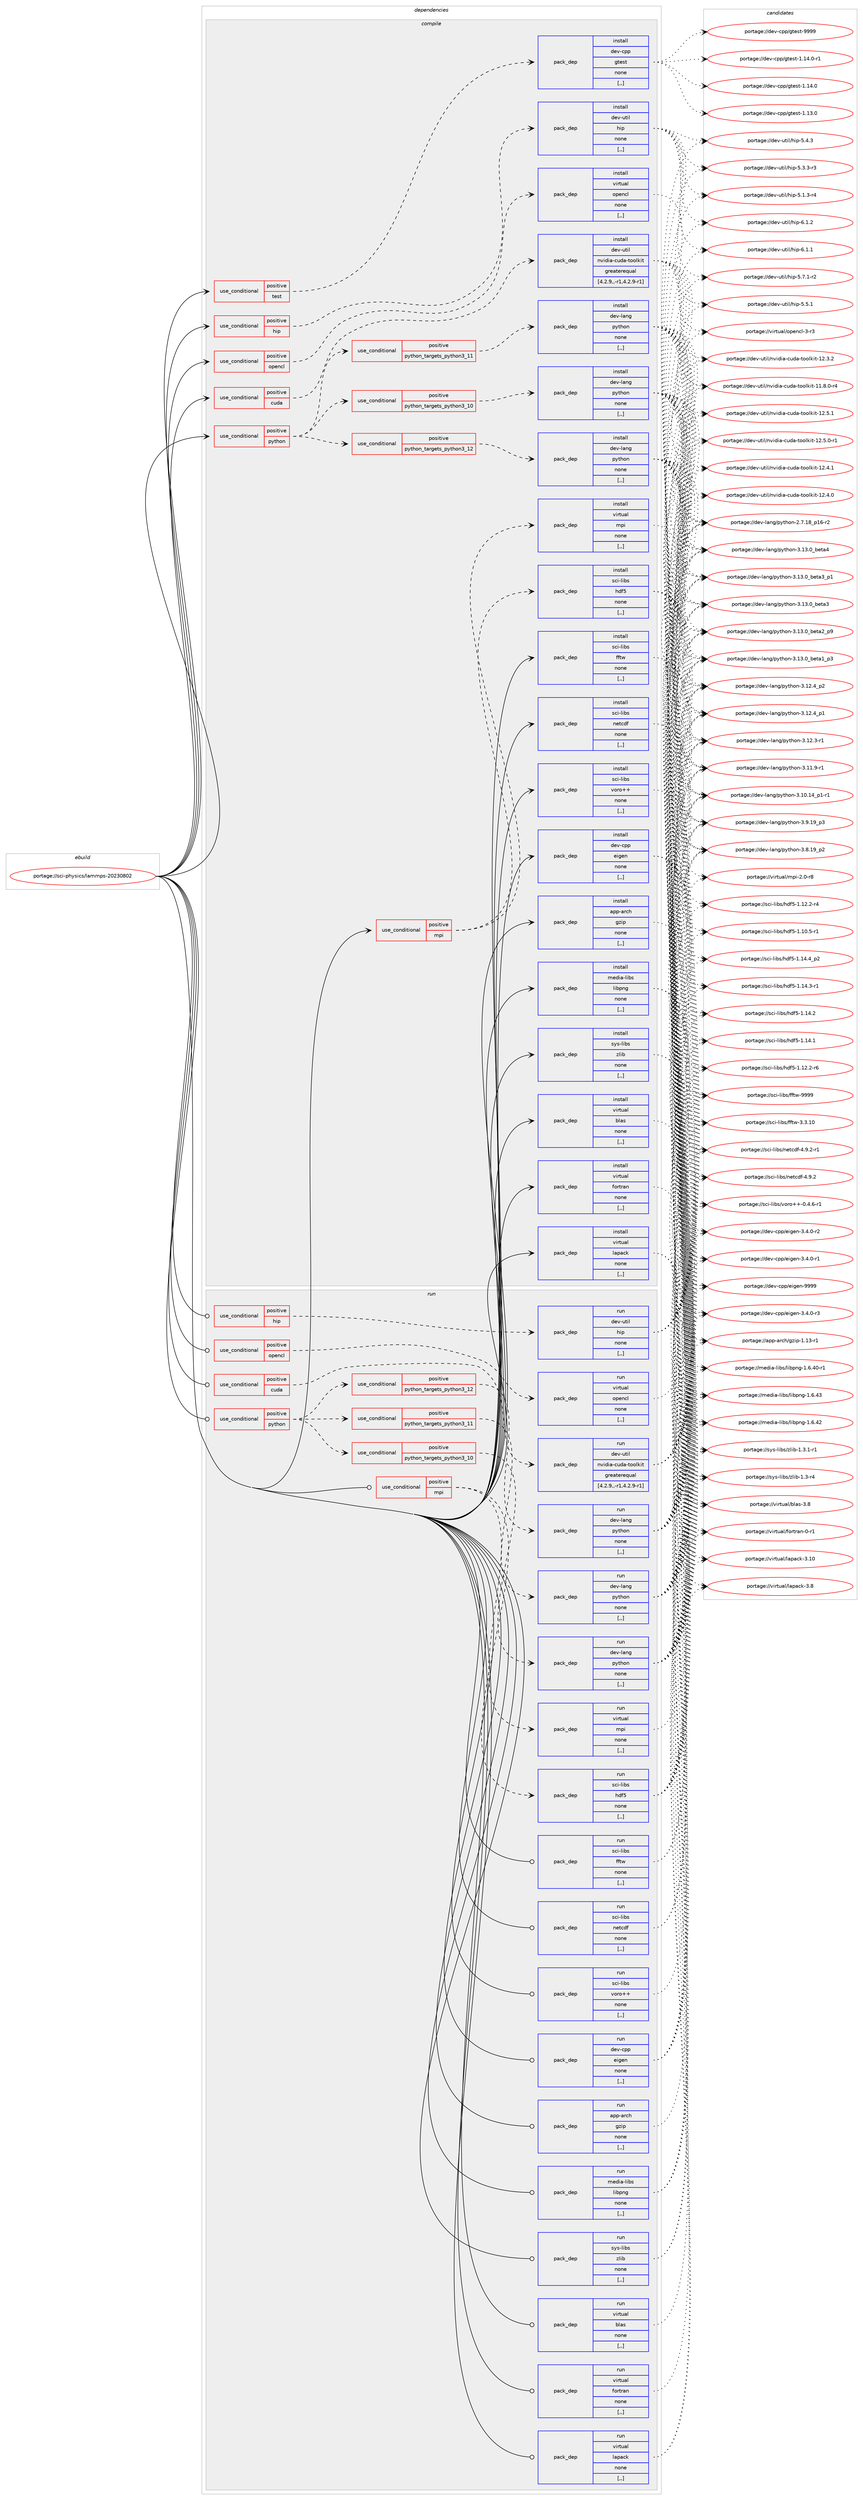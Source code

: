 digraph prolog {

# *************
# Graph options
# *************

newrank=true;
concentrate=true;
compound=true;
graph [rankdir=LR,fontname=Helvetica,fontsize=10,ranksep=1.5];#, ranksep=2.5, nodesep=0.2];
edge  [arrowhead=vee];
node  [fontname=Helvetica,fontsize=10];

# **********
# The ebuild
# **********

subgraph cluster_leftcol {
color=gray;
label=<<i>ebuild</i>>;
id [label="portage://sci-physics/lammps-20230802", color=red, width=4, href="../sci-physics/lammps-20230802.svg"];
}

# ****************
# The dependencies
# ****************

subgraph cluster_midcol {
color=gray;
label=<<i>dependencies</i>>;
subgraph cluster_compile {
fillcolor="#eeeeee";
style=filled;
label=<<i>compile</i>>;
subgraph cond109142 {
dependency411261 [label=<<TABLE BORDER="0" CELLBORDER="1" CELLSPACING="0" CELLPADDING="4"><TR><TD ROWSPAN="3" CELLPADDING="10">use_conditional</TD></TR><TR><TD>positive</TD></TR><TR><TD>cuda</TD></TR></TABLE>>, shape=none, color=red];
subgraph pack299216 {
dependency411262 [label=<<TABLE BORDER="0" CELLBORDER="1" CELLSPACING="0" CELLPADDING="4" WIDTH="220"><TR><TD ROWSPAN="6" CELLPADDING="30">pack_dep</TD></TR><TR><TD WIDTH="110">install</TD></TR><TR><TD>dev-util</TD></TR><TR><TD>nvidia-cuda-toolkit</TD></TR><TR><TD>greaterequal</TD></TR><TR><TD>[4.2.9,,-r1,4.2.9-r1]</TD></TR></TABLE>>, shape=none, color=blue];
}
dependency411261:e -> dependency411262:w [weight=20,style="dashed",arrowhead="vee"];
}
id:e -> dependency411261:w [weight=20,style="solid",arrowhead="vee"];
subgraph cond109143 {
dependency411263 [label=<<TABLE BORDER="0" CELLBORDER="1" CELLSPACING="0" CELLPADDING="4"><TR><TD ROWSPAN="3" CELLPADDING="10">use_conditional</TD></TR><TR><TD>positive</TD></TR><TR><TD>hip</TD></TR></TABLE>>, shape=none, color=red];
subgraph pack299217 {
dependency411264 [label=<<TABLE BORDER="0" CELLBORDER="1" CELLSPACING="0" CELLPADDING="4" WIDTH="220"><TR><TD ROWSPAN="6" CELLPADDING="30">pack_dep</TD></TR><TR><TD WIDTH="110">install</TD></TR><TR><TD>dev-util</TD></TR><TR><TD>hip</TD></TR><TR><TD>none</TD></TR><TR><TD>[,,]</TD></TR></TABLE>>, shape=none, color=blue];
}
dependency411263:e -> dependency411264:w [weight=20,style="dashed",arrowhead="vee"];
}
id:e -> dependency411263:w [weight=20,style="solid",arrowhead="vee"];
subgraph cond109144 {
dependency411265 [label=<<TABLE BORDER="0" CELLBORDER="1" CELLSPACING="0" CELLPADDING="4"><TR><TD ROWSPAN="3" CELLPADDING="10">use_conditional</TD></TR><TR><TD>positive</TD></TR><TR><TD>mpi</TD></TR></TABLE>>, shape=none, color=red];
subgraph pack299218 {
dependency411266 [label=<<TABLE BORDER="0" CELLBORDER="1" CELLSPACING="0" CELLPADDING="4" WIDTH="220"><TR><TD ROWSPAN="6" CELLPADDING="30">pack_dep</TD></TR><TR><TD WIDTH="110">install</TD></TR><TR><TD>virtual</TD></TR><TR><TD>mpi</TD></TR><TR><TD>none</TD></TR><TR><TD>[,,]</TD></TR></TABLE>>, shape=none, color=blue];
}
dependency411265:e -> dependency411266:w [weight=20,style="dashed",arrowhead="vee"];
subgraph pack299219 {
dependency411267 [label=<<TABLE BORDER="0" CELLBORDER="1" CELLSPACING="0" CELLPADDING="4" WIDTH="220"><TR><TD ROWSPAN="6" CELLPADDING="30">pack_dep</TD></TR><TR><TD WIDTH="110">install</TD></TR><TR><TD>sci-libs</TD></TR><TR><TD>hdf5</TD></TR><TR><TD>none</TD></TR><TR><TD>[,,]</TD></TR></TABLE>>, shape=none, color=blue];
}
dependency411265:e -> dependency411267:w [weight=20,style="dashed",arrowhead="vee"];
}
id:e -> dependency411265:w [weight=20,style="solid",arrowhead="vee"];
subgraph cond109145 {
dependency411268 [label=<<TABLE BORDER="0" CELLBORDER="1" CELLSPACING="0" CELLPADDING="4"><TR><TD ROWSPAN="3" CELLPADDING="10">use_conditional</TD></TR><TR><TD>positive</TD></TR><TR><TD>opencl</TD></TR></TABLE>>, shape=none, color=red];
subgraph pack299220 {
dependency411269 [label=<<TABLE BORDER="0" CELLBORDER="1" CELLSPACING="0" CELLPADDING="4" WIDTH="220"><TR><TD ROWSPAN="6" CELLPADDING="30">pack_dep</TD></TR><TR><TD WIDTH="110">install</TD></TR><TR><TD>virtual</TD></TR><TR><TD>opencl</TD></TR><TR><TD>none</TD></TR><TR><TD>[,,]</TD></TR></TABLE>>, shape=none, color=blue];
}
dependency411268:e -> dependency411269:w [weight=20,style="dashed",arrowhead="vee"];
}
id:e -> dependency411268:w [weight=20,style="solid",arrowhead="vee"];
subgraph cond109146 {
dependency411270 [label=<<TABLE BORDER="0" CELLBORDER="1" CELLSPACING="0" CELLPADDING="4"><TR><TD ROWSPAN="3" CELLPADDING="10">use_conditional</TD></TR><TR><TD>positive</TD></TR><TR><TD>python</TD></TR></TABLE>>, shape=none, color=red];
subgraph cond109147 {
dependency411271 [label=<<TABLE BORDER="0" CELLBORDER="1" CELLSPACING="0" CELLPADDING="4"><TR><TD ROWSPAN="3" CELLPADDING="10">use_conditional</TD></TR><TR><TD>positive</TD></TR><TR><TD>python_targets_python3_10</TD></TR></TABLE>>, shape=none, color=red];
subgraph pack299221 {
dependency411272 [label=<<TABLE BORDER="0" CELLBORDER="1" CELLSPACING="0" CELLPADDING="4" WIDTH="220"><TR><TD ROWSPAN="6" CELLPADDING="30">pack_dep</TD></TR><TR><TD WIDTH="110">install</TD></TR><TR><TD>dev-lang</TD></TR><TR><TD>python</TD></TR><TR><TD>none</TD></TR><TR><TD>[,,]</TD></TR></TABLE>>, shape=none, color=blue];
}
dependency411271:e -> dependency411272:w [weight=20,style="dashed",arrowhead="vee"];
}
dependency411270:e -> dependency411271:w [weight=20,style="dashed",arrowhead="vee"];
subgraph cond109148 {
dependency411273 [label=<<TABLE BORDER="0" CELLBORDER="1" CELLSPACING="0" CELLPADDING="4"><TR><TD ROWSPAN="3" CELLPADDING="10">use_conditional</TD></TR><TR><TD>positive</TD></TR><TR><TD>python_targets_python3_11</TD></TR></TABLE>>, shape=none, color=red];
subgraph pack299222 {
dependency411274 [label=<<TABLE BORDER="0" CELLBORDER="1" CELLSPACING="0" CELLPADDING="4" WIDTH="220"><TR><TD ROWSPAN="6" CELLPADDING="30">pack_dep</TD></TR><TR><TD WIDTH="110">install</TD></TR><TR><TD>dev-lang</TD></TR><TR><TD>python</TD></TR><TR><TD>none</TD></TR><TR><TD>[,,]</TD></TR></TABLE>>, shape=none, color=blue];
}
dependency411273:e -> dependency411274:w [weight=20,style="dashed",arrowhead="vee"];
}
dependency411270:e -> dependency411273:w [weight=20,style="dashed",arrowhead="vee"];
subgraph cond109149 {
dependency411275 [label=<<TABLE BORDER="0" CELLBORDER="1" CELLSPACING="0" CELLPADDING="4"><TR><TD ROWSPAN="3" CELLPADDING="10">use_conditional</TD></TR><TR><TD>positive</TD></TR><TR><TD>python_targets_python3_12</TD></TR></TABLE>>, shape=none, color=red];
subgraph pack299223 {
dependency411276 [label=<<TABLE BORDER="0" CELLBORDER="1" CELLSPACING="0" CELLPADDING="4" WIDTH="220"><TR><TD ROWSPAN="6" CELLPADDING="30">pack_dep</TD></TR><TR><TD WIDTH="110">install</TD></TR><TR><TD>dev-lang</TD></TR><TR><TD>python</TD></TR><TR><TD>none</TD></TR><TR><TD>[,,]</TD></TR></TABLE>>, shape=none, color=blue];
}
dependency411275:e -> dependency411276:w [weight=20,style="dashed",arrowhead="vee"];
}
dependency411270:e -> dependency411275:w [weight=20,style="dashed",arrowhead="vee"];
}
id:e -> dependency411270:w [weight=20,style="solid",arrowhead="vee"];
subgraph cond109150 {
dependency411277 [label=<<TABLE BORDER="0" CELLBORDER="1" CELLSPACING="0" CELLPADDING="4"><TR><TD ROWSPAN="3" CELLPADDING="10">use_conditional</TD></TR><TR><TD>positive</TD></TR><TR><TD>test</TD></TR></TABLE>>, shape=none, color=red];
subgraph pack299224 {
dependency411278 [label=<<TABLE BORDER="0" CELLBORDER="1" CELLSPACING="0" CELLPADDING="4" WIDTH="220"><TR><TD ROWSPAN="6" CELLPADDING="30">pack_dep</TD></TR><TR><TD WIDTH="110">install</TD></TR><TR><TD>dev-cpp</TD></TR><TR><TD>gtest</TD></TR><TR><TD>none</TD></TR><TR><TD>[,,]</TD></TR></TABLE>>, shape=none, color=blue];
}
dependency411277:e -> dependency411278:w [weight=20,style="dashed",arrowhead="vee"];
}
id:e -> dependency411277:w [weight=20,style="solid",arrowhead="vee"];
subgraph pack299225 {
dependency411279 [label=<<TABLE BORDER="0" CELLBORDER="1" CELLSPACING="0" CELLPADDING="4" WIDTH="220"><TR><TD ROWSPAN="6" CELLPADDING="30">pack_dep</TD></TR><TR><TD WIDTH="110">install</TD></TR><TR><TD>app-arch</TD></TR><TR><TD>gzip</TD></TR><TR><TD>none</TD></TR><TR><TD>[,,]</TD></TR></TABLE>>, shape=none, color=blue];
}
id:e -> dependency411279:w [weight=20,style="solid",arrowhead="vee"];
subgraph pack299226 {
dependency411280 [label=<<TABLE BORDER="0" CELLBORDER="1" CELLSPACING="0" CELLPADDING="4" WIDTH="220"><TR><TD ROWSPAN="6" CELLPADDING="30">pack_dep</TD></TR><TR><TD WIDTH="110">install</TD></TR><TR><TD>dev-cpp</TD></TR><TR><TD>eigen</TD></TR><TR><TD>none</TD></TR><TR><TD>[,,]</TD></TR></TABLE>>, shape=none, color=blue];
}
id:e -> dependency411280:w [weight=20,style="solid",arrowhead="vee"];
subgraph pack299227 {
dependency411281 [label=<<TABLE BORDER="0" CELLBORDER="1" CELLSPACING="0" CELLPADDING="4" WIDTH="220"><TR><TD ROWSPAN="6" CELLPADDING="30">pack_dep</TD></TR><TR><TD WIDTH="110">install</TD></TR><TR><TD>media-libs</TD></TR><TR><TD>libpng</TD></TR><TR><TD>none</TD></TR><TR><TD>[,,]</TD></TR></TABLE>>, shape=none, color=blue];
}
id:e -> dependency411281:w [weight=20,style="solid",arrowhead="vee"];
subgraph pack299228 {
dependency411282 [label=<<TABLE BORDER="0" CELLBORDER="1" CELLSPACING="0" CELLPADDING="4" WIDTH="220"><TR><TD ROWSPAN="6" CELLPADDING="30">pack_dep</TD></TR><TR><TD WIDTH="110">install</TD></TR><TR><TD>sci-libs</TD></TR><TR><TD>fftw</TD></TR><TR><TD>none</TD></TR><TR><TD>[,,]</TD></TR></TABLE>>, shape=none, color=blue];
}
id:e -> dependency411282:w [weight=20,style="solid",arrowhead="vee"];
subgraph pack299229 {
dependency411283 [label=<<TABLE BORDER="0" CELLBORDER="1" CELLSPACING="0" CELLPADDING="4" WIDTH="220"><TR><TD ROWSPAN="6" CELLPADDING="30">pack_dep</TD></TR><TR><TD WIDTH="110">install</TD></TR><TR><TD>sci-libs</TD></TR><TR><TD>netcdf</TD></TR><TR><TD>none</TD></TR><TR><TD>[,,]</TD></TR></TABLE>>, shape=none, color=blue];
}
id:e -> dependency411283:w [weight=20,style="solid",arrowhead="vee"];
subgraph pack299230 {
dependency411284 [label=<<TABLE BORDER="0" CELLBORDER="1" CELLSPACING="0" CELLPADDING="4" WIDTH="220"><TR><TD ROWSPAN="6" CELLPADDING="30">pack_dep</TD></TR><TR><TD WIDTH="110">install</TD></TR><TR><TD>sci-libs</TD></TR><TR><TD>voro++</TD></TR><TR><TD>none</TD></TR><TR><TD>[,,]</TD></TR></TABLE>>, shape=none, color=blue];
}
id:e -> dependency411284:w [weight=20,style="solid",arrowhead="vee"];
subgraph pack299231 {
dependency411285 [label=<<TABLE BORDER="0" CELLBORDER="1" CELLSPACING="0" CELLPADDING="4" WIDTH="220"><TR><TD ROWSPAN="6" CELLPADDING="30">pack_dep</TD></TR><TR><TD WIDTH="110">install</TD></TR><TR><TD>sys-libs</TD></TR><TR><TD>zlib</TD></TR><TR><TD>none</TD></TR><TR><TD>[,,]</TD></TR></TABLE>>, shape=none, color=blue];
}
id:e -> dependency411285:w [weight=20,style="solid",arrowhead="vee"];
subgraph pack299232 {
dependency411286 [label=<<TABLE BORDER="0" CELLBORDER="1" CELLSPACING="0" CELLPADDING="4" WIDTH="220"><TR><TD ROWSPAN="6" CELLPADDING="30">pack_dep</TD></TR><TR><TD WIDTH="110">install</TD></TR><TR><TD>virtual</TD></TR><TR><TD>blas</TD></TR><TR><TD>none</TD></TR><TR><TD>[,,]</TD></TR></TABLE>>, shape=none, color=blue];
}
id:e -> dependency411286:w [weight=20,style="solid",arrowhead="vee"];
subgraph pack299233 {
dependency411287 [label=<<TABLE BORDER="0" CELLBORDER="1" CELLSPACING="0" CELLPADDING="4" WIDTH="220"><TR><TD ROWSPAN="6" CELLPADDING="30">pack_dep</TD></TR><TR><TD WIDTH="110">install</TD></TR><TR><TD>virtual</TD></TR><TR><TD>fortran</TD></TR><TR><TD>none</TD></TR><TR><TD>[,,]</TD></TR></TABLE>>, shape=none, color=blue];
}
id:e -> dependency411287:w [weight=20,style="solid",arrowhead="vee"];
subgraph pack299234 {
dependency411288 [label=<<TABLE BORDER="0" CELLBORDER="1" CELLSPACING="0" CELLPADDING="4" WIDTH="220"><TR><TD ROWSPAN="6" CELLPADDING="30">pack_dep</TD></TR><TR><TD WIDTH="110">install</TD></TR><TR><TD>virtual</TD></TR><TR><TD>lapack</TD></TR><TR><TD>none</TD></TR><TR><TD>[,,]</TD></TR></TABLE>>, shape=none, color=blue];
}
id:e -> dependency411288:w [weight=20,style="solid",arrowhead="vee"];
}
subgraph cluster_compileandrun {
fillcolor="#eeeeee";
style=filled;
label=<<i>compile and run</i>>;
}
subgraph cluster_run {
fillcolor="#eeeeee";
style=filled;
label=<<i>run</i>>;
subgraph cond109151 {
dependency411289 [label=<<TABLE BORDER="0" CELLBORDER="1" CELLSPACING="0" CELLPADDING="4"><TR><TD ROWSPAN="3" CELLPADDING="10">use_conditional</TD></TR><TR><TD>positive</TD></TR><TR><TD>cuda</TD></TR></TABLE>>, shape=none, color=red];
subgraph pack299235 {
dependency411290 [label=<<TABLE BORDER="0" CELLBORDER="1" CELLSPACING="0" CELLPADDING="4" WIDTH="220"><TR><TD ROWSPAN="6" CELLPADDING="30">pack_dep</TD></TR><TR><TD WIDTH="110">run</TD></TR><TR><TD>dev-util</TD></TR><TR><TD>nvidia-cuda-toolkit</TD></TR><TR><TD>greaterequal</TD></TR><TR><TD>[4.2.9,,-r1,4.2.9-r1]</TD></TR></TABLE>>, shape=none, color=blue];
}
dependency411289:e -> dependency411290:w [weight=20,style="dashed",arrowhead="vee"];
}
id:e -> dependency411289:w [weight=20,style="solid",arrowhead="odot"];
subgraph cond109152 {
dependency411291 [label=<<TABLE BORDER="0" CELLBORDER="1" CELLSPACING="0" CELLPADDING="4"><TR><TD ROWSPAN="3" CELLPADDING="10">use_conditional</TD></TR><TR><TD>positive</TD></TR><TR><TD>hip</TD></TR></TABLE>>, shape=none, color=red];
subgraph pack299236 {
dependency411292 [label=<<TABLE BORDER="0" CELLBORDER="1" CELLSPACING="0" CELLPADDING="4" WIDTH="220"><TR><TD ROWSPAN="6" CELLPADDING="30">pack_dep</TD></TR><TR><TD WIDTH="110">run</TD></TR><TR><TD>dev-util</TD></TR><TR><TD>hip</TD></TR><TR><TD>none</TD></TR><TR><TD>[,,]</TD></TR></TABLE>>, shape=none, color=blue];
}
dependency411291:e -> dependency411292:w [weight=20,style="dashed",arrowhead="vee"];
}
id:e -> dependency411291:w [weight=20,style="solid",arrowhead="odot"];
subgraph cond109153 {
dependency411293 [label=<<TABLE BORDER="0" CELLBORDER="1" CELLSPACING="0" CELLPADDING="4"><TR><TD ROWSPAN="3" CELLPADDING="10">use_conditional</TD></TR><TR><TD>positive</TD></TR><TR><TD>mpi</TD></TR></TABLE>>, shape=none, color=red];
subgraph pack299237 {
dependency411294 [label=<<TABLE BORDER="0" CELLBORDER="1" CELLSPACING="0" CELLPADDING="4" WIDTH="220"><TR><TD ROWSPAN="6" CELLPADDING="30">pack_dep</TD></TR><TR><TD WIDTH="110">run</TD></TR><TR><TD>virtual</TD></TR><TR><TD>mpi</TD></TR><TR><TD>none</TD></TR><TR><TD>[,,]</TD></TR></TABLE>>, shape=none, color=blue];
}
dependency411293:e -> dependency411294:w [weight=20,style="dashed",arrowhead="vee"];
subgraph pack299238 {
dependency411295 [label=<<TABLE BORDER="0" CELLBORDER="1" CELLSPACING="0" CELLPADDING="4" WIDTH="220"><TR><TD ROWSPAN="6" CELLPADDING="30">pack_dep</TD></TR><TR><TD WIDTH="110">run</TD></TR><TR><TD>sci-libs</TD></TR><TR><TD>hdf5</TD></TR><TR><TD>none</TD></TR><TR><TD>[,,]</TD></TR></TABLE>>, shape=none, color=blue];
}
dependency411293:e -> dependency411295:w [weight=20,style="dashed",arrowhead="vee"];
}
id:e -> dependency411293:w [weight=20,style="solid",arrowhead="odot"];
subgraph cond109154 {
dependency411296 [label=<<TABLE BORDER="0" CELLBORDER="1" CELLSPACING="0" CELLPADDING="4"><TR><TD ROWSPAN="3" CELLPADDING="10">use_conditional</TD></TR><TR><TD>positive</TD></TR><TR><TD>opencl</TD></TR></TABLE>>, shape=none, color=red];
subgraph pack299239 {
dependency411297 [label=<<TABLE BORDER="0" CELLBORDER="1" CELLSPACING="0" CELLPADDING="4" WIDTH="220"><TR><TD ROWSPAN="6" CELLPADDING="30">pack_dep</TD></TR><TR><TD WIDTH="110">run</TD></TR><TR><TD>virtual</TD></TR><TR><TD>opencl</TD></TR><TR><TD>none</TD></TR><TR><TD>[,,]</TD></TR></TABLE>>, shape=none, color=blue];
}
dependency411296:e -> dependency411297:w [weight=20,style="dashed",arrowhead="vee"];
}
id:e -> dependency411296:w [weight=20,style="solid",arrowhead="odot"];
subgraph cond109155 {
dependency411298 [label=<<TABLE BORDER="0" CELLBORDER="1" CELLSPACING="0" CELLPADDING="4"><TR><TD ROWSPAN="3" CELLPADDING="10">use_conditional</TD></TR><TR><TD>positive</TD></TR><TR><TD>python</TD></TR></TABLE>>, shape=none, color=red];
subgraph cond109156 {
dependency411299 [label=<<TABLE BORDER="0" CELLBORDER="1" CELLSPACING="0" CELLPADDING="4"><TR><TD ROWSPAN="3" CELLPADDING="10">use_conditional</TD></TR><TR><TD>positive</TD></TR><TR><TD>python_targets_python3_10</TD></TR></TABLE>>, shape=none, color=red];
subgraph pack299240 {
dependency411300 [label=<<TABLE BORDER="0" CELLBORDER="1" CELLSPACING="0" CELLPADDING="4" WIDTH="220"><TR><TD ROWSPAN="6" CELLPADDING="30">pack_dep</TD></TR><TR><TD WIDTH="110">run</TD></TR><TR><TD>dev-lang</TD></TR><TR><TD>python</TD></TR><TR><TD>none</TD></TR><TR><TD>[,,]</TD></TR></TABLE>>, shape=none, color=blue];
}
dependency411299:e -> dependency411300:w [weight=20,style="dashed",arrowhead="vee"];
}
dependency411298:e -> dependency411299:w [weight=20,style="dashed",arrowhead="vee"];
subgraph cond109157 {
dependency411301 [label=<<TABLE BORDER="0" CELLBORDER="1" CELLSPACING="0" CELLPADDING="4"><TR><TD ROWSPAN="3" CELLPADDING="10">use_conditional</TD></TR><TR><TD>positive</TD></TR><TR><TD>python_targets_python3_11</TD></TR></TABLE>>, shape=none, color=red];
subgraph pack299241 {
dependency411302 [label=<<TABLE BORDER="0" CELLBORDER="1" CELLSPACING="0" CELLPADDING="4" WIDTH="220"><TR><TD ROWSPAN="6" CELLPADDING="30">pack_dep</TD></TR><TR><TD WIDTH="110">run</TD></TR><TR><TD>dev-lang</TD></TR><TR><TD>python</TD></TR><TR><TD>none</TD></TR><TR><TD>[,,]</TD></TR></TABLE>>, shape=none, color=blue];
}
dependency411301:e -> dependency411302:w [weight=20,style="dashed",arrowhead="vee"];
}
dependency411298:e -> dependency411301:w [weight=20,style="dashed",arrowhead="vee"];
subgraph cond109158 {
dependency411303 [label=<<TABLE BORDER="0" CELLBORDER="1" CELLSPACING="0" CELLPADDING="4"><TR><TD ROWSPAN="3" CELLPADDING="10">use_conditional</TD></TR><TR><TD>positive</TD></TR><TR><TD>python_targets_python3_12</TD></TR></TABLE>>, shape=none, color=red];
subgraph pack299242 {
dependency411304 [label=<<TABLE BORDER="0" CELLBORDER="1" CELLSPACING="0" CELLPADDING="4" WIDTH="220"><TR><TD ROWSPAN="6" CELLPADDING="30">pack_dep</TD></TR><TR><TD WIDTH="110">run</TD></TR><TR><TD>dev-lang</TD></TR><TR><TD>python</TD></TR><TR><TD>none</TD></TR><TR><TD>[,,]</TD></TR></TABLE>>, shape=none, color=blue];
}
dependency411303:e -> dependency411304:w [weight=20,style="dashed",arrowhead="vee"];
}
dependency411298:e -> dependency411303:w [weight=20,style="dashed",arrowhead="vee"];
}
id:e -> dependency411298:w [weight=20,style="solid",arrowhead="odot"];
subgraph pack299243 {
dependency411305 [label=<<TABLE BORDER="0" CELLBORDER="1" CELLSPACING="0" CELLPADDING="4" WIDTH="220"><TR><TD ROWSPAN="6" CELLPADDING="30">pack_dep</TD></TR><TR><TD WIDTH="110">run</TD></TR><TR><TD>app-arch</TD></TR><TR><TD>gzip</TD></TR><TR><TD>none</TD></TR><TR><TD>[,,]</TD></TR></TABLE>>, shape=none, color=blue];
}
id:e -> dependency411305:w [weight=20,style="solid",arrowhead="odot"];
subgraph pack299244 {
dependency411306 [label=<<TABLE BORDER="0" CELLBORDER="1" CELLSPACING="0" CELLPADDING="4" WIDTH="220"><TR><TD ROWSPAN="6" CELLPADDING="30">pack_dep</TD></TR><TR><TD WIDTH="110">run</TD></TR><TR><TD>dev-cpp</TD></TR><TR><TD>eigen</TD></TR><TR><TD>none</TD></TR><TR><TD>[,,]</TD></TR></TABLE>>, shape=none, color=blue];
}
id:e -> dependency411306:w [weight=20,style="solid",arrowhead="odot"];
subgraph pack299245 {
dependency411307 [label=<<TABLE BORDER="0" CELLBORDER="1" CELLSPACING="0" CELLPADDING="4" WIDTH="220"><TR><TD ROWSPAN="6" CELLPADDING="30">pack_dep</TD></TR><TR><TD WIDTH="110">run</TD></TR><TR><TD>media-libs</TD></TR><TR><TD>libpng</TD></TR><TR><TD>none</TD></TR><TR><TD>[,,]</TD></TR></TABLE>>, shape=none, color=blue];
}
id:e -> dependency411307:w [weight=20,style="solid",arrowhead="odot"];
subgraph pack299246 {
dependency411308 [label=<<TABLE BORDER="0" CELLBORDER="1" CELLSPACING="0" CELLPADDING="4" WIDTH="220"><TR><TD ROWSPAN="6" CELLPADDING="30">pack_dep</TD></TR><TR><TD WIDTH="110">run</TD></TR><TR><TD>sci-libs</TD></TR><TR><TD>fftw</TD></TR><TR><TD>none</TD></TR><TR><TD>[,,]</TD></TR></TABLE>>, shape=none, color=blue];
}
id:e -> dependency411308:w [weight=20,style="solid",arrowhead="odot"];
subgraph pack299247 {
dependency411309 [label=<<TABLE BORDER="0" CELLBORDER="1" CELLSPACING="0" CELLPADDING="4" WIDTH="220"><TR><TD ROWSPAN="6" CELLPADDING="30">pack_dep</TD></TR><TR><TD WIDTH="110">run</TD></TR><TR><TD>sci-libs</TD></TR><TR><TD>netcdf</TD></TR><TR><TD>none</TD></TR><TR><TD>[,,]</TD></TR></TABLE>>, shape=none, color=blue];
}
id:e -> dependency411309:w [weight=20,style="solid",arrowhead="odot"];
subgraph pack299248 {
dependency411310 [label=<<TABLE BORDER="0" CELLBORDER="1" CELLSPACING="0" CELLPADDING="4" WIDTH="220"><TR><TD ROWSPAN="6" CELLPADDING="30">pack_dep</TD></TR><TR><TD WIDTH="110">run</TD></TR><TR><TD>sci-libs</TD></TR><TR><TD>voro++</TD></TR><TR><TD>none</TD></TR><TR><TD>[,,]</TD></TR></TABLE>>, shape=none, color=blue];
}
id:e -> dependency411310:w [weight=20,style="solid",arrowhead="odot"];
subgraph pack299249 {
dependency411311 [label=<<TABLE BORDER="0" CELLBORDER="1" CELLSPACING="0" CELLPADDING="4" WIDTH="220"><TR><TD ROWSPAN="6" CELLPADDING="30">pack_dep</TD></TR><TR><TD WIDTH="110">run</TD></TR><TR><TD>sys-libs</TD></TR><TR><TD>zlib</TD></TR><TR><TD>none</TD></TR><TR><TD>[,,]</TD></TR></TABLE>>, shape=none, color=blue];
}
id:e -> dependency411311:w [weight=20,style="solid",arrowhead="odot"];
subgraph pack299250 {
dependency411312 [label=<<TABLE BORDER="0" CELLBORDER="1" CELLSPACING="0" CELLPADDING="4" WIDTH="220"><TR><TD ROWSPAN="6" CELLPADDING="30">pack_dep</TD></TR><TR><TD WIDTH="110">run</TD></TR><TR><TD>virtual</TD></TR><TR><TD>blas</TD></TR><TR><TD>none</TD></TR><TR><TD>[,,]</TD></TR></TABLE>>, shape=none, color=blue];
}
id:e -> dependency411312:w [weight=20,style="solid",arrowhead="odot"];
subgraph pack299251 {
dependency411313 [label=<<TABLE BORDER="0" CELLBORDER="1" CELLSPACING="0" CELLPADDING="4" WIDTH="220"><TR><TD ROWSPAN="6" CELLPADDING="30">pack_dep</TD></TR><TR><TD WIDTH="110">run</TD></TR><TR><TD>virtual</TD></TR><TR><TD>fortran</TD></TR><TR><TD>none</TD></TR><TR><TD>[,,]</TD></TR></TABLE>>, shape=none, color=blue];
}
id:e -> dependency411313:w [weight=20,style="solid",arrowhead="odot"];
subgraph pack299252 {
dependency411314 [label=<<TABLE BORDER="0" CELLBORDER="1" CELLSPACING="0" CELLPADDING="4" WIDTH="220"><TR><TD ROWSPAN="6" CELLPADDING="30">pack_dep</TD></TR><TR><TD WIDTH="110">run</TD></TR><TR><TD>virtual</TD></TR><TR><TD>lapack</TD></TR><TR><TD>none</TD></TR><TR><TD>[,,]</TD></TR></TABLE>>, shape=none, color=blue];
}
id:e -> dependency411314:w [weight=20,style="solid",arrowhead="odot"];
}
}

# **************
# The candidates
# **************

subgraph cluster_choices {
rank=same;
color=gray;
label=<<i>candidates</i>>;

subgraph choice299216 {
color=black;
nodesep=1;
choice1001011184511711610510847110118105100105974599117100974511611111110810710511645495046534649 [label="portage://dev-util/nvidia-cuda-toolkit-12.5.1", color=red, width=4,href="../dev-util/nvidia-cuda-toolkit-12.5.1.svg"];
choice10010111845117116105108471101181051001059745991171009745116111111108107105116454950465346484511449 [label="portage://dev-util/nvidia-cuda-toolkit-12.5.0-r1", color=red, width=4,href="../dev-util/nvidia-cuda-toolkit-12.5.0-r1.svg"];
choice1001011184511711610510847110118105100105974599117100974511611111110810710511645495046524649 [label="portage://dev-util/nvidia-cuda-toolkit-12.4.1", color=red, width=4,href="../dev-util/nvidia-cuda-toolkit-12.4.1.svg"];
choice1001011184511711610510847110118105100105974599117100974511611111110810710511645495046524648 [label="portage://dev-util/nvidia-cuda-toolkit-12.4.0", color=red, width=4,href="../dev-util/nvidia-cuda-toolkit-12.4.0.svg"];
choice1001011184511711610510847110118105100105974599117100974511611111110810710511645495046514650 [label="portage://dev-util/nvidia-cuda-toolkit-12.3.2", color=red, width=4,href="../dev-util/nvidia-cuda-toolkit-12.3.2.svg"];
choice10010111845117116105108471101181051001059745991171009745116111111108107105116454949465646484511452 [label="portage://dev-util/nvidia-cuda-toolkit-11.8.0-r4", color=red, width=4,href="../dev-util/nvidia-cuda-toolkit-11.8.0-r4.svg"];
dependency411262:e -> choice1001011184511711610510847110118105100105974599117100974511611111110810710511645495046534649:w [style=dotted,weight="100"];
dependency411262:e -> choice10010111845117116105108471101181051001059745991171009745116111111108107105116454950465346484511449:w [style=dotted,weight="100"];
dependency411262:e -> choice1001011184511711610510847110118105100105974599117100974511611111110810710511645495046524649:w [style=dotted,weight="100"];
dependency411262:e -> choice1001011184511711610510847110118105100105974599117100974511611111110810710511645495046524648:w [style=dotted,weight="100"];
dependency411262:e -> choice1001011184511711610510847110118105100105974599117100974511611111110810710511645495046514650:w [style=dotted,weight="100"];
dependency411262:e -> choice10010111845117116105108471101181051001059745991171009745116111111108107105116454949465646484511452:w [style=dotted,weight="100"];
}
subgraph choice299217 {
color=black;
nodesep=1;
choice1001011184511711610510847104105112455446494650 [label="portage://dev-util/hip-6.1.2", color=red, width=4,href="../dev-util/hip-6.1.2.svg"];
choice1001011184511711610510847104105112455446494649 [label="portage://dev-util/hip-6.1.1", color=red, width=4,href="../dev-util/hip-6.1.1.svg"];
choice10010111845117116105108471041051124553465546494511450 [label="portage://dev-util/hip-5.7.1-r2", color=red, width=4,href="../dev-util/hip-5.7.1-r2.svg"];
choice1001011184511711610510847104105112455346534649 [label="portage://dev-util/hip-5.5.1", color=red, width=4,href="../dev-util/hip-5.5.1.svg"];
choice1001011184511711610510847104105112455346524651 [label="portage://dev-util/hip-5.4.3", color=red, width=4,href="../dev-util/hip-5.4.3.svg"];
choice10010111845117116105108471041051124553465146514511451 [label="portage://dev-util/hip-5.3.3-r3", color=red, width=4,href="../dev-util/hip-5.3.3-r3.svg"];
choice10010111845117116105108471041051124553464946514511452 [label="portage://dev-util/hip-5.1.3-r4", color=red, width=4,href="../dev-util/hip-5.1.3-r4.svg"];
dependency411264:e -> choice1001011184511711610510847104105112455446494650:w [style=dotted,weight="100"];
dependency411264:e -> choice1001011184511711610510847104105112455446494649:w [style=dotted,weight="100"];
dependency411264:e -> choice10010111845117116105108471041051124553465546494511450:w [style=dotted,weight="100"];
dependency411264:e -> choice1001011184511711610510847104105112455346534649:w [style=dotted,weight="100"];
dependency411264:e -> choice1001011184511711610510847104105112455346524651:w [style=dotted,weight="100"];
dependency411264:e -> choice10010111845117116105108471041051124553465146514511451:w [style=dotted,weight="100"];
dependency411264:e -> choice10010111845117116105108471041051124553464946514511452:w [style=dotted,weight="100"];
}
subgraph choice299218 {
color=black;
nodesep=1;
choice1181051141161179710847109112105455046484511456 [label="portage://virtual/mpi-2.0-r8", color=red, width=4,href="../virtual/mpi-2.0-r8.svg"];
dependency411266:e -> choice1181051141161179710847109112105455046484511456:w [style=dotted,weight="100"];
}
subgraph choice299219 {
color=black;
nodesep=1;
choice1159910545108105981154710410010253454946495246529511250 [label="portage://sci-libs/hdf5-1.14.4_p2", color=red, width=4,href="../sci-libs/hdf5-1.14.4_p2.svg"];
choice1159910545108105981154710410010253454946495246514511449 [label="portage://sci-libs/hdf5-1.14.3-r1", color=red, width=4,href="../sci-libs/hdf5-1.14.3-r1.svg"];
choice115991054510810598115471041001025345494649524650 [label="portage://sci-libs/hdf5-1.14.2", color=red, width=4,href="../sci-libs/hdf5-1.14.2.svg"];
choice115991054510810598115471041001025345494649524649 [label="portage://sci-libs/hdf5-1.14.1", color=red, width=4,href="../sci-libs/hdf5-1.14.1.svg"];
choice1159910545108105981154710410010253454946495046504511454 [label="portage://sci-libs/hdf5-1.12.2-r6", color=red, width=4,href="../sci-libs/hdf5-1.12.2-r6.svg"];
choice1159910545108105981154710410010253454946495046504511452 [label="portage://sci-libs/hdf5-1.12.2-r4", color=red, width=4,href="../sci-libs/hdf5-1.12.2-r4.svg"];
choice1159910545108105981154710410010253454946494846534511449 [label="portage://sci-libs/hdf5-1.10.5-r1", color=red, width=4,href="../sci-libs/hdf5-1.10.5-r1.svg"];
dependency411267:e -> choice1159910545108105981154710410010253454946495246529511250:w [style=dotted,weight="100"];
dependency411267:e -> choice1159910545108105981154710410010253454946495246514511449:w [style=dotted,weight="100"];
dependency411267:e -> choice115991054510810598115471041001025345494649524650:w [style=dotted,weight="100"];
dependency411267:e -> choice115991054510810598115471041001025345494649524649:w [style=dotted,weight="100"];
dependency411267:e -> choice1159910545108105981154710410010253454946495046504511454:w [style=dotted,weight="100"];
dependency411267:e -> choice1159910545108105981154710410010253454946495046504511452:w [style=dotted,weight="100"];
dependency411267:e -> choice1159910545108105981154710410010253454946494846534511449:w [style=dotted,weight="100"];
}
subgraph choice299220 {
color=black;
nodesep=1;
choice11810511411611797108471111121011109910845514511451 [label="portage://virtual/opencl-3-r3", color=red, width=4,href="../virtual/opencl-3-r3.svg"];
dependency411269:e -> choice11810511411611797108471111121011109910845514511451:w [style=dotted,weight="100"];
}
subgraph choice299221 {
color=black;
nodesep=1;
choice1001011184510897110103471121211161041111104551464951464895981011169752 [label="portage://dev-lang/python-3.13.0_beta4", color=red, width=4,href="../dev-lang/python-3.13.0_beta4.svg"];
choice10010111845108971101034711212111610411111045514649514648959810111697519511249 [label="portage://dev-lang/python-3.13.0_beta3_p1", color=red, width=4,href="../dev-lang/python-3.13.0_beta3_p1.svg"];
choice1001011184510897110103471121211161041111104551464951464895981011169751 [label="portage://dev-lang/python-3.13.0_beta3", color=red, width=4,href="../dev-lang/python-3.13.0_beta3.svg"];
choice10010111845108971101034711212111610411111045514649514648959810111697509511257 [label="portage://dev-lang/python-3.13.0_beta2_p9", color=red, width=4,href="../dev-lang/python-3.13.0_beta2_p9.svg"];
choice10010111845108971101034711212111610411111045514649514648959810111697499511251 [label="portage://dev-lang/python-3.13.0_beta1_p3", color=red, width=4,href="../dev-lang/python-3.13.0_beta1_p3.svg"];
choice100101118451089711010347112121116104111110455146495046529511250 [label="portage://dev-lang/python-3.12.4_p2", color=red, width=4,href="../dev-lang/python-3.12.4_p2.svg"];
choice100101118451089711010347112121116104111110455146495046529511249 [label="portage://dev-lang/python-3.12.4_p1", color=red, width=4,href="../dev-lang/python-3.12.4_p1.svg"];
choice100101118451089711010347112121116104111110455146495046514511449 [label="portage://dev-lang/python-3.12.3-r1", color=red, width=4,href="../dev-lang/python-3.12.3-r1.svg"];
choice100101118451089711010347112121116104111110455146494946574511449 [label="portage://dev-lang/python-3.11.9-r1", color=red, width=4,href="../dev-lang/python-3.11.9-r1.svg"];
choice100101118451089711010347112121116104111110455146494846495295112494511449 [label="portage://dev-lang/python-3.10.14_p1-r1", color=red, width=4,href="../dev-lang/python-3.10.14_p1-r1.svg"];
choice100101118451089711010347112121116104111110455146574649579511251 [label="portage://dev-lang/python-3.9.19_p3", color=red, width=4,href="../dev-lang/python-3.9.19_p3.svg"];
choice100101118451089711010347112121116104111110455146564649579511250 [label="portage://dev-lang/python-3.8.19_p2", color=red, width=4,href="../dev-lang/python-3.8.19_p2.svg"];
choice100101118451089711010347112121116104111110455046554649569511249544511450 [label="portage://dev-lang/python-2.7.18_p16-r2", color=red, width=4,href="../dev-lang/python-2.7.18_p16-r2.svg"];
dependency411272:e -> choice1001011184510897110103471121211161041111104551464951464895981011169752:w [style=dotted,weight="100"];
dependency411272:e -> choice10010111845108971101034711212111610411111045514649514648959810111697519511249:w [style=dotted,weight="100"];
dependency411272:e -> choice1001011184510897110103471121211161041111104551464951464895981011169751:w [style=dotted,weight="100"];
dependency411272:e -> choice10010111845108971101034711212111610411111045514649514648959810111697509511257:w [style=dotted,weight="100"];
dependency411272:e -> choice10010111845108971101034711212111610411111045514649514648959810111697499511251:w [style=dotted,weight="100"];
dependency411272:e -> choice100101118451089711010347112121116104111110455146495046529511250:w [style=dotted,weight="100"];
dependency411272:e -> choice100101118451089711010347112121116104111110455146495046529511249:w [style=dotted,weight="100"];
dependency411272:e -> choice100101118451089711010347112121116104111110455146495046514511449:w [style=dotted,weight="100"];
dependency411272:e -> choice100101118451089711010347112121116104111110455146494946574511449:w [style=dotted,weight="100"];
dependency411272:e -> choice100101118451089711010347112121116104111110455146494846495295112494511449:w [style=dotted,weight="100"];
dependency411272:e -> choice100101118451089711010347112121116104111110455146574649579511251:w [style=dotted,weight="100"];
dependency411272:e -> choice100101118451089711010347112121116104111110455146564649579511250:w [style=dotted,weight="100"];
dependency411272:e -> choice100101118451089711010347112121116104111110455046554649569511249544511450:w [style=dotted,weight="100"];
}
subgraph choice299222 {
color=black;
nodesep=1;
choice1001011184510897110103471121211161041111104551464951464895981011169752 [label="portage://dev-lang/python-3.13.0_beta4", color=red, width=4,href="../dev-lang/python-3.13.0_beta4.svg"];
choice10010111845108971101034711212111610411111045514649514648959810111697519511249 [label="portage://dev-lang/python-3.13.0_beta3_p1", color=red, width=4,href="../dev-lang/python-3.13.0_beta3_p1.svg"];
choice1001011184510897110103471121211161041111104551464951464895981011169751 [label="portage://dev-lang/python-3.13.0_beta3", color=red, width=4,href="../dev-lang/python-3.13.0_beta3.svg"];
choice10010111845108971101034711212111610411111045514649514648959810111697509511257 [label="portage://dev-lang/python-3.13.0_beta2_p9", color=red, width=4,href="../dev-lang/python-3.13.0_beta2_p9.svg"];
choice10010111845108971101034711212111610411111045514649514648959810111697499511251 [label="portage://dev-lang/python-3.13.0_beta1_p3", color=red, width=4,href="../dev-lang/python-3.13.0_beta1_p3.svg"];
choice100101118451089711010347112121116104111110455146495046529511250 [label="portage://dev-lang/python-3.12.4_p2", color=red, width=4,href="../dev-lang/python-3.12.4_p2.svg"];
choice100101118451089711010347112121116104111110455146495046529511249 [label="portage://dev-lang/python-3.12.4_p1", color=red, width=4,href="../dev-lang/python-3.12.4_p1.svg"];
choice100101118451089711010347112121116104111110455146495046514511449 [label="portage://dev-lang/python-3.12.3-r1", color=red, width=4,href="../dev-lang/python-3.12.3-r1.svg"];
choice100101118451089711010347112121116104111110455146494946574511449 [label="portage://dev-lang/python-3.11.9-r1", color=red, width=4,href="../dev-lang/python-3.11.9-r1.svg"];
choice100101118451089711010347112121116104111110455146494846495295112494511449 [label="portage://dev-lang/python-3.10.14_p1-r1", color=red, width=4,href="../dev-lang/python-3.10.14_p1-r1.svg"];
choice100101118451089711010347112121116104111110455146574649579511251 [label="portage://dev-lang/python-3.9.19_p3", color=red, width=4,href="../dev-lang/python-3.9.19_p3.svg"];
choice100101118451089711010347112121116104111110455146564649579511250 [label="portage://dev-lang/python-3.8.19_p2", color=red, width=4,href="../dev-lang/python-3.8.19_p2.svg"];
choice100101118451089711010347112121116104111110455046554649569511249544511450 [label="portage://dev-lang/python-2.7.18_p16-r2", color=red, width=4,href="../dev-lang/python-2.7.18_p16-r2.svg"];
dependency411274:e -> choice1001011184510897110103471121211161041111104551464951464895981011169752:w [style=dotted,weight="100"];
dependency411274:e -> choice10010111845108971101034711212111610411111045514649514648959810111697519511249:w [style=dotted,weight="100"];
dependency411274:e -> choice1001011184510897110103471121211161041111104551464951464895981011169751:w [style=dotted,weight="100"];
dependency411274:e -> choice10010111845108971101034711212111610411111045514649514648959810111697509511257:w [style=dotted,weight="100"];
dependency411274:e -> choice10010111845108971101034711212111610411111045514649514648959810111697499511251:w [style=dotted,weight="100"];
dependency411274:e -> choice100101118451089711010347112121116104111110455146495046529511250:w [style=dotted,weight="100"];
dependency411274:e -> choice100101118451089711010347112121116104111110455146495046529511249:w [style=dotted,weight="100"];
dependency411274:e -> choice100101118451089711010347112121116104111110455146495046514511449:w [style=dotted,weight="100"];
dependency411274:e -> choice100101118451089711010347112121116104111110455146494946574511449:w [style=dotted,weight="100"];
dependency411274:e -> choice100101118451089711010347112121116104111110455146494846495295112494511449:w [style=dotted,weight="100"];
dependency411274:e -> choice100101118451089711010347112121116104111110455146574649579511251:w [style=dotted,weight="100"];
dependency411274:e -> choice100101118451089711010347112121116104111110455146564649579511250:w [style=dotted,weight="100"];
dependency411274:e -> choice100101118451089711010347112121116104111110455046554649569511249544511450:w [style=dotted,weight="100"];
}
subgraph choice299223 {
color=black;
nodesep=1;
choice1001011184510897110103471121211161041111104551464951464895981011169752 [label="portage://dev-lang/python-3.13.0_beta4", color=red, width=4,href="../dev-lang/python-3.13.0_beta4.svg"];
choice10010111845108971101034711212111610411111045514649514648959810111697519511249 [label="portage://dev-lang/python-3.13.0_beta3_p1", color=red, width=4,href="../dev-lang/python-3.13.0_beta3_p1.svg"];
choice1001011184510897110103471121211161041111104551464951464895981011169751 [label="portage://dev-lang/python-3.13.0_beta3", color=red, width=4,href="../dev-lang/python-3.13.0_beta3.svg"];
choice10010111845108971101034711212111610411111045514649514648959810111697509511257 [label="portage://dev-lang/python-3.13.0_beta2_p9", color=red, width=4,href="../dev-lang/python-3.13.0_beta2_p9.svg"];
choice10010111845108971101034711212111610411111045514649514648959810111697499511251 [label="portage://dev-lang/python-3.13.0_beta1_p3", color=red, width=4,href="../dev-lang/python-3.13.0_beta1_p3.svg"];
choice100101118451089711010347112121116104111110455146495046529511250 [label="portage://dev-lang/python-3.12.4_p2", color=red, width=4,href="../dev-lang/python-3.12.4_p2.svg"];
choice100101118451089711010347112121116104111110455146495046529511249 [label="portage://dev-lang/python-3.12.4_p1", color=red, width=4,href="../dev-lang/python-3.12.4_p1.svg"];
choice100101118451089711010347112121116104111110455146495046514511449 [label="portage://dev-lang/python-3.12.3-r1", color=red, width=4,href="../dev-lang/python-3.12.3-r1.svg"];
choice100101118451089711010347112121116104111110455146494946574511449 [label="portage://dev-lang/python-3.11.9-r1", color=red, width=4,href="../dev-lang/python-3.11.9-r1.svg"];
choice100101118451089711010347112121116104111110455146494846495295112494511449 [label="portage://dev-lang/python-3.10.14_p1-r1", color=red, width=4,href="../dev-lang/python-3.10.14_p1-r1.svg"];
choice100101118451089711010347112121116104111110455146574649579511251 [label="portage://dev-lang/python-3.9.19_p3", color=red, width=4,href="../dev-lang/python-3.9.19_p3.svg"];
choice100101118451089711010347112121116104111110455146564649579511250 [label="portage://dev-lang/python-3.8.19_p2", color=red, width=4,href="../dev-lang/python-3.8.19_p2.svg"];
choice100101118451089711010347112121116104111110455046554649569511249544511450 [label="portage://dev-lang/python-2.7.18_p16-r2", color=red, width=4,href="../dev-lang/python-2.7.18_p16-r2.svg"];
dependency411276:e -> choice1001011184510897110103471121211161041111104551464951464895981011169752:w [style=dotted,weight="100"];
dependency411276:e -> choice10010111845108971101034711212111610411111045514649514648959810111697519511249:w [style=dotted,weight="100"];
dependency411276:e -> choice1001011184510897110103471121211161041111104551464951464895981011169751:w [style=dotted,weight="100"];
dependency411276:e -> choice10010111845108971101034711212111610411111045514649514648959810111697509511257:w [style=dotted,weight="100"];
dependency411276:e -> choice10010111845108971101034711212111610411111045514649514648959810111697499511251:w [style=dotted,weight="100"];
dependency411276:e -> choice100101118451089711010347112121116104111110455146495046529511250:w [style=dotted,weight="100"];
dependency411276:e -> choice100101118451089711010347112121116104111110455146495046529511249:w [style=dotted,weight="100"];
dependency411276:e -> choice100101118451089711010347112121116104111110455146495046514511449:w [style=dotted,weight="100"];
dependency411276:e -> choice100101118451089711010347112121116104111110455146494946574511449:w [style=dotted,weight="100"];
dependency411276:e -> choice100101118451089711010347112121116104111110455146494846495295112494511449:w [style=dotted,weight="100"];
dependency411276:e -> choice100101118451089711010347112121116104111110455146574649579511251:w [style=dotted,weight="100"];
dependency411276:e -> choice100101118451089711010347112121116104111110455146564649579511250:w [style=dotted,weight="100"];
dependency411276:e -> choice100101118451089711010347112121116104111110455046554649569511249544511450:w [style=dotted,weight="100"];
}
subgraph choice299224 {
color=black;
nodesep=1;
choice1001011184599112112471031161011151164557575757 [label="portage://dev-cpp/gtest-9999", color=red, width=4,href="../dev-cpp/gtest-9999.svg"];
choice100101118459911211247103116101115116454946495246484511449 [label="portage://dev-cpp/gtest-1.14.0-r1", color=red, width=4,href="../dev-cpp/gtest-1.14.0-r1.svg"];
choice10010111845991121124710311610111511645494649524648 [label="portage://dev-cpp/gtest-1.14.0", color=red, width=4,href="../dev-cpp/gtest-1.14.0.svg"];
choice10010111845991121124710311610111511645494649514648 [label="portage://dev-cpp/gtest-1.13.0", color=red, width=4,href="../dev-cpp/gtest-1.13.0.svg"];
dependency411278:e -> choice1001011184599112112471031161011151164557575757:w [style=dotted,weight="100"];
dependency411278:e -> choice100101118459911211247103116101115116454946495246484511449:w [style=dotted,weight="100"];
dependency411278:e -> choice10010111845991121124710311610111511645494649524648:w [style=dotted,weight="100"];
dependency411278:e -> choice10010111845991121124710311610111511645494649514648:w [style=dotted,weight="100"];
}
subgraph choice299225 {
color=black;
nodesep=1;
choice971121124597114991044710312210511245494649514511449 [label="portage://app-arch/gzip-1.13-r1", color=red, width=4,href="../app-arch/gzip-1.13-r1.svg"];
dependency411279:e -> choice971121124597114991044710312210511245494649514511449:w [style=dotted,weight="100"];
}
subgraph choice299226 {
color=black;
nodesep=1;
choice1001011184599112112471011051031011104557575757 [label="portage://dev-cpp/eigen-9999", color=red, width=4,href="../dev-cpp/eigen-9999.svg"];
choice1001011184599112112471011051031011104551465246484511451 [label="portage://dev-cpp/eigen-3.4.0-r3", color=red, width=4,href="../dev-cpp/eigen-3.4.0-r3.svg"];
choice1001011184599112112471011051031011104551465246484511450 [label="portage://dev-cpp/eigen-3.4.0-r2", color=red, width=4,href="../dev-cpp/eigen-3.4.0-r2.svg"];
choice1001011184599112112471011051031011104551465246484511449 [label="portage://dev-cpp/eigen-3.4.0-r1", color=red, width=4,href="../dev-cpp/eigen-3.4.0-r1.svg"];
dependency411280:e -> choice1001011184599112112471011051031011104557575757:w [style=dotted,weight="100"];
dependency411280:e -> choice1001011184599112112471011051031011104551465246484511451:w [style=dotted,weight="100"];
dependency411280:e -> choice1001011184599112112471011051031011104551465246484511450:w [style=dotted,weight="100"];
dependency411280:e -> choice1001011184599112112471011051031011104551465246484511449:w [style=dotted,weight="100"];
}
subgraph choice299227 {
color=black;
nodesep=1;
choice109101100105974510810598115471081059811211010345494654465251 [label="portage://media-libs/libpng-1.6.43", color=red, width=4,href="../media-libs/libpng-1.6.43.svg"];
choice109101100105974510810598115471081059811211010345494654465250 [label="portage://media-libs/libpng-1.6.42", color=red, width=4,href="../media-libs/libpng-1.6.42.svg"];
choice1091011001059745108105981154710810598112110103454946544652484511449 [label="portage://media-libs/libpng-1.6.40-r1", color=red, width=4,href="../media-libs/libpng-1.6.40-r1.svg"];
dependency411281:e -> choice109101100105974510810598115471081059811211010345494654465251:w [style=dotted,weight="100"];
dependency411281:e -> choice109101100105974510810598115471081059811211010345494654465250:w [style=dotted,weight="100"];
dependency411281:e -> choice1091011001059745108105981154710810598112110103454946544652484511449:w [style=dotted,weight="100"];
}
subgraph choice299228 {
color=black;
nodesep=1;
choice115991054510810598115471021021161194557575757 [label="portage://sci-libs/fftw-9999", color=red, width=4,href="../sci-libs/fftw-9999.svg"];
choice1159910545108105981154710210211611945514651464948 [label="portage://sci-libs/fftw-3.3.10", color=red, width=4,href="../sci-libs/fftw-3.3.10.svg"];
dependency411282:e -> choice115991054510810598115471021021161194557575757:w [style=dotted,weight="100"];
dependency411282:e -> choice1159910545108105981154710210211611945514651464948:w [style=dotted,weight="100"];
}
subgraph choice299229 {
color=black;
nodesep=1;
choice11599105451081059811547110101116991001024552465746504511449 [label="portage://sci-libs/netcdf-4.9.2-r1", color=red, width=4,href="../sci-libs/netcdf-4.9.2-r1.svg"];
choice1159910545108105981154711010111699100102455246574650 [label="portage://sci-libs/netcdf-4.9.2", color=red, width=4,href="../sci-libs/netcdf-4.9.2.svg"];
dependency411283:e -> choice11599105451081059811547110101116991001024552465746504511449:w [style=dotted,weight="100"];
dependency411283:e -> choice1159910545108105981154711010111699100102455246574650:w [style=dotted,weight="100"];
}
subgraph choice299230 {
color=black;
nodesep=1;
choice1159910545108105981154711811111411143434548465246544511449 [label="portage://sci-libs/voro++-0.4.6-r1", color=red, width=4,href="../sci-libs/voro++-0.4.6-r1.svg"];
dependency411284:e -> choice1159910545108105981154711811111411143434548465246544511449:w [style=dotted,weight="100"];
}
subgraph choice299231 {
color=black;
nodesep=1;
choice115121115451081059811547122108105984549465146494511449 [label="portage://sys-libs/zlib-1.3.1-r1", color=red, width=4,href="../sys-libs/zlib-1.3.1-r1.svg"];
choice11512111545108105981154712210810598454946514511452 [label="portage://sys-libs/zlib-1.3-r4", color=red, width=4,href="../sys-libs/zlib-1.3-r4.svg"];
dependency411285:e -> choice115121115451081059811547122108105984549465146494511449:w [style=dotted,weight="100"];
dependency411285:e -> choice11512111545108105981154712210810598454946514511452:w [style=dotted,weight="100"];
}
subgraph choice299232 {
color=black;
nodesep=1;
choice1181051141161179710847981089711545514656 [label="portage://virtual/blas-3.8", color=red, width=4,href="../virtual/blas-3.8.svg"];
dependency411286:e -> choice1181051141161179710847981089711545514656:w [style=dotted,weight="100"];
}
subgraph choice299233 {
color=black;
nodesep=1;
choice11810511411611797108471021111141161149711045484511449 [label="portage://virtual/fortran-0-r1", color=red, width=4,href="../virtual/fortran-0-r1.svg"];
dependency411287:e -> choice11810511411611797108471021111141161149711045484511449:w [style=dotted,weight="100"];
}
subgraph choice299234 {
color=black;
nodesep=1;
choice11810511411611797108471089711297991074551464948 [label="portage://virtual/lapack-3.10", color=red, width=4,href="../virtual/lapack-3.10.svg"];
choice118105114116117971084710897112979910745514656 [label="portage://virtual/lapack-3.8", color=red, width=4,href="../virtual/lapack-3.8.svg"];
dependency411288:e -> choice11810511411611797108471089711297991074551464948:w [style=dotted,weight="100"];
dependency411288:e -> choice118105114116117971084710897112979910745514656:w [style=dotted,weight="100"];
}
subgraph choice299235 {
color=black;
nodesep=1;
choice1001011184511711610510847110118105100105974599117100974511611111110810710511645495046534649 [label="portage://dev-util/nvidia-cuda-toolkit-12.5.1", color=red, width=4,href="../dev-util/nvidia-cuda-toolkit-12.5.1.svg"];
choice10010111845117116105108471101181051001059745991171009745116111111108107105116454950465346484511449 [label="portage://dev-util/nvidia-cuda-toolkit-12.5.0-r1", color=red, width=4,href="../dev-util/nvidia-cuda-toolkit-12.5.0-r1.svg"];
choice1001011184511711610510847110118105100105974599117100974511611111110810710511645495046524649 [label="portage://dev-util/nvidia-cuda-toolkit-12.4.1", color=red, width=4,href="../dev-util/nvidia-cuda-toolkit-12.4.1.svg"];
choice1001011184511711610510847110118105100105974599117100974511611111110810710511645495046524648 [label="portage://dev-util/nvidia-cuda-toolkit-12.4.0", color=red, width=4,href="../dev-util/nvidia-cuda-toolkit-12.4.0.svg"];
choice1001011184511711610510847110118105100105974599117100974511611111110810710511645495046514650 [label="portage://dev-util/nvidia-cuda-toolkit-12.3.2", color=red, width=4,href="../dev-util/nvidia-cuda-toolkit-12.3.2.svg"];
choice10010111845117116105108471101181051001059745991171009745116111111108107105116454949465646484511452 [label="portage://dev-util/nvidia-cuda-toolkit-11.8.0-r4", color=red, width=4,href="../dev-util/nvidia-cuda-toolkit-11.8.0-r4.svg"];
dependency411290:e -> choice1001011184511711610510847110118105100105974599117100974511611111110810710511645495046534649:w [style=dotted,weight="100"];
dependency411290:e -> choice10010111845117116105108471101181051001059745991171009745116111111108107105116454950465346484511449:w [style=dotted,weight="100"];
dependency411290:e -> choice1001011184511711610510847110118105100105974599117100974511611111110810710511645495046524649:w [style=dotted,weight="100"];
dependency411290:e -> choice1001011184511711610510847110118105100105974599117100974511611111110810710511645495046524648:w [style=dotted,weight="100"];
dependency411290:e -> choice1001011184511711610510847110118105100105974599117100974511611111110810710511645495046514650:w [style=dotted,weight="100"];
dependency411290:e -> choice10010111845117116105108471101181051001059745991171009745116111111108107105116454949465646484511452:w [style=dotted,weight="100"];
}
subgraph choice299236 {
color=black;
nodesep=1;
choice1001011184511711610510847104105112455446494650 [label="portage://dev-util/hip-6.1.2", color=red, width=4,href="../dev-util/hip-6.1.2.svg"];
choice1001011184511711610510847104105112455446494649 [label="portage://dev-util/hip-6.1.1", color=red, width=4,href="../dev-util/hip-6.1.1.svg"];
choice10010111845117116105108471041051124553465546494511450 [label="portage://dev-util/hip-5.7.1-r2", color=red, width=4,href="../dev-util/hip-5.7.1-r2.svg"];
choice1001011184511711610510847104105112455346534649 [label="portage://dev-util/hip-5.5.1", color=red, width=4,href="../dev-util/hip-5.5.1.svg"];
choice1001011184511711610510847104105112455346524651 [label="portage://dev-util/hip-5.4.3", color=red, width=4,href="../dev-util/hip-5.4.3.svg"];
choice10010111845117116105108471041051124553465146514511451 [label="portage://dev-util/hip-5.3.3-r3", color=red, width=4,href="../dev-util/hip-5.3.3-r3.svg"];
choice10010111845117116105108471041051124553464946514511452 [label="portage://dev-util/hip-5.1.3-r4", color=red, width=4,href="../dev-util/hip-5.1.3-r4.svg"];
dependency411292:e -> choice1001011184511711610510847104105112455446494650:w [style=dotted,weight="100"];
dependency411292:e -> choice1001011184511711610510847104105112455446494649:w [style=dotted,weight="100"];
dependency411292:e -> choice10010111845117116105108471041051124553465546494511450:w [style=dotted,weight="100"];
dependency411292:e -> choice1001011184511711610510847104105112455346534649:w [style=dotted,weight="100"];
dependency411292:e -> choice1001011184511711610510847104105112455346524651:w [style=dotted,weight="100"];
dependency411292:e -> choice10010111845117116105108471041051124553465146514511451:w [style=dotted,weight="100"];
dependency411292:e -> choice10010111845117116105108471041051124553464946514511452:w [style=dotted,weight="100"];
}
subgraph choice299237 {
color=black;
nodesep=1;
choice1181051141161179710847109112105455046484511456 [label="portage://virtual/mpi-2.0-r8", color=red, width=4,href="../virtual/mpi-2.0-r8.svg"];
dependency411294:e -> choice1181051141161179710847109112105455046484511456:w [style=dotted,weight="100"];
}
subgraph choice299238 {
color=black;
nodesep=1;
choice1159910545108105981154710410010253454946495246529511250 [label="portage://sci-libs/hdf5-1.14.4_p2", color=red, width=4,href="../sci-libs/hdf5-1.14.4_p2.svg"];
choice1159910545108105981154710410010253454946495246514511449 [label="portage://sci-libs/hdf5-1.14.3-r1", color=red, width=4,href="../sci-libs/hdf5-1.14.3-r1.svg"];
choice115991054510810598115471041001025345494649524650 [label="portage://sci-libs/hdf5-1.14.2", color=red, width=4,href="../sci-libs/hdf5-1.14.2.svg"];
choice115991054510810598115471041001025345494649524649 [label="portage://sci-libs/hdf5-1.14.1", color=red, width=4,href="../sci-libs/hdf5-1.14.1.svg"];
choice1159910545108105981154710410010253454946495046504511454 [label="portage://sci-libs/hdf5-1.12.2-r6", color=red, width=4,href="../sci-libs/hdf5-1.12.2-r6.svg"];
choice1159910545108105981154710410010253454946495046504511452 [label="portage://sci-libs/hdf5-1.12.2-r4", color=red, width=4,href="../sci-libs/hdf5-1.12.2-r4.svg"];
choice1159910545108105981154710410010253454946494846534511449 [label="portage://sci-libs/hdf5-1.10.5-r1", color=red, width=4,href="../sci-libs/hdf5-1.10.5-r1.svg"];
dependency411295:e -> choice1159910545108105981154710410010253454946495246529511250:w [style=dotted,weight="100"];
dependency411295:e -> choice1159910545108105981154710410010253454946495246514511449:w [style=dotted,weight="100"];
dependency411295:e -> choice115991054510810598115471041001025345494649524650:w [style=dotted,weight="100"];
dependency411295:e -> choice115991054510810598115471041001025345494649524649:w [style=dotted,weight="100"];
dependency411295:e -> choice1159910545108105981154710410010253454946495046504511454:w [style=dotted,weight="100"];
dependency411295:e -> choice1159910545108105981154710410010253454946495046504511452:w [style=dotted,weight="100"];
dependency411295:e -> choice1159910545108105981154710410010253454946494846534511449:w [style=dotted,weight="100"];
}
subgraph choice299239 {
color=black;
nodesep=1;
choice11810511411611797108471111121011109910845514511451 [label="portage://virtual/opencl-3-r3", color=red, width=4,href="../virtual/opencl-3-r3.svg"];
dependency411297:e -> choice11810511411611797108471111121011109910845514511451:w [style=dotted,weight="100"];
}
subgraph choice299240 {
color=black;
nodesep=1;
choice1001011184510897110103471121211161041111104551464951464895981011169752 [label="portage://dev-lang/python-3.13.0_beta4", color=red, width=4,href="../dev-lang/python-3.13.0_beta4.svg"];
choice10010111845108971101034711212111610411111045514649514648959810111697519511249 [label="portage://dev-lang/python-3.13.0_beta3_p1", color=red, width=4,href="../dev-lang/python-3.13.0_beta3_p1.svg"];
choice1001011184510897110103471121211161041111104551464951464895981011169751 [label="portage://dev-lang/python-3.13.0_beta3", color=red, width=4,href="../dev-lang/python-3.13.0_beta3.svg"];
choice10010111845108971101034711212111610411111045514649514648959810111697509511257 [label="portage://dev-lang/python-3.13.0_beta2_p9", color=red, width=4,href="../dev-lang/python-3.13.0_beta2_p9.svg"];
choice10010111845108971101034711212111610411111045514649514648959810111697499511251 [label="portage://dev-lang/python-3.13.0_beta1_p3", color=red, width=4,href="../dev-lang/python-3.13.0_beta1_p3.svg"];
choice100101118451089711010347112121116104111110455146495046529511250 [label="portage://dev-lang/python-3.12.4_p2", color=red, width=4,href="../dev-lang/python-3.12.4_p2.svg"];
choice100101118451089711010347112121116104111110455146495046529511249 [label="portage://dev-lang/python-3.12.4_p1", color=red, width=4,href="../dev-lang/python-3.12.4_p1.svg"];
choice100101118451089711010347112121116104111110455146495046514511449 [label="portage://dev-lang/python-3.12.3-r1", color=red, width=4,href="../dev-lang/python-3.12.3-r1.svg"];
choice100101118451089711010347112121116104111110455146494946574511449 [label="portage://dev-lang/python-3.11.9-r1", color=red, width=4,href="../dev-lang/python-3.11.9-r1.svg"];
choice100101118451089711010347112121116104111110455146494846495295112494511449 [label="portage://dev-lang/python-3.10.14_p1-r1", color=red, width=4,href="../dev-lang/python-3.10.14_p1-r1.svg"];
choice100101118451089711010347112121116104111110455146574649579511251 [label="portage://dev-lang/python-3.9.19_p3", color=red, width=4,href="../dev-lang/python-3.9.19_p3.svg"];
choice100101118451089711010347112121116104111110455146564649579511250 [label="portage://dev-lang/python-3.8.19_p2", color=red, width=4,href="../dev-lang/python-3.8.19_p2.svg"];
choice100101118451089711010347112121116104111110455046554649569511249544511450 [label="portage://dev-lang/python-2.7.18_p16-r2", color=red, width=4,href="../dev-lang/python-2.7.18_p16-r2.svg"];
dependency411300:e -> choice1001011184510897110103471121211161041111104551464951464895981011169752:w [style=dotted,weight="100"];
dependency411300:e -> choice10010111845108971101034711212111610411111045514649514648959810111697519511249:w [style=dotted,weight="100"];
dependency411300:e -> choice1001011184510897110103471121211161041111104551464951464895981011169751:w [style=dotted,weight="100"];
dependency411300:e -> choice10010111845108971101034711212111610411111045514649514648959810111697509511257:w [style=dotted,weight="100"];
dependency411300:e -> choice10010111845108971101034711212111610411111045514649514648959810111697499511251:w [style=dotted,weight="100"];
dependency411300:e -> choice100101118451089711010347112121116104111110455146495046529511250:w [style=dotted,weight="100"];
dependency411300:e -> choice100101118451089711010347112121116104111110455146495046529511249:w [style=dotted,weight="100"];
dependency411300:e -> choice100101118451089711010347112121116104111110455146495046514511449:w [style=dotted,weight="100"];
dependency411300:e -> choice100101118451089711010347112121116104111110455146494946574511449:w [style=dotted,weight="100"];
dependency411300:e -> choice100101118451089711010347112121116104111110455146494846495295112494511449:w [style=dotted,weight="100"];
dependency411300:e -> choice100101118451089711010347112121116104111110455146574649579511251:w [style=dotted,weight="100"];
dependency411300:e -> choice100101118451089711010347112121116104111110455146564649579511250:w [style=dotted,weight="100"];
dependency411300:e -> choice100101118451089711010347112121116104111110455046554649569511249544511450:w [style=dotted,weight="100"];
}
subgraph choice299241 {
color=black;
nodesep=1;
choice1001011184510897110103471121211161041111104551464951464895981011169752 [label="portage://dev-lang/python-3.13.0_beta4", color=red, width=4,href="../dev-lang/python-3.13.0_beta4.svg"];
choice10010111845108971101034711212111610411111045514649514648959810111697519511249 [label="portage://dev-lang/python-3.13.0_beta3_p1", color=red, width=4,href="../dev-lang/python-3.13.0_beta3_p1.svg"];
choice1001011184510897110103471121211161041111104551464951464895981011169751 [label="portage://dev-lang/python-3.13.0_beta3", color=red, width=4,href="../dev-lang/python-3.13.0_beta3.svg"];
choice10010111845108971101034711212111610411111045514649514648959810111697509511257 [label="portage://dev-lang/python-3.13.0_beta2_p9", color=red, width=4,href="../dev-lang/python-3.13.0_beta2_p9.svg"];
choice10010111845108971101034711212111610411111045514649514648959810111697499511251 [label="portage://dev-lang/python-3.13.0_beta1_p3", color=red, width=4,href="../dev-lang/python-3.13.0_beta1_p3.svg"];
choice100101118451089711010347112121116104111110455146495046529511250 [label="portage://dev-lang/python-3.12.4_p2", color=red, width=4,href="../dev-lang/python-3.12.4_p2.svg"];
choice100101118451089711010347112121116104111110455146495046529511249 [label="portage://dev-lang/python-3.12.4_p1", color=red, width=4,href="../dev-lang/python-3.12.4_p1.svg"];
choice100101118451089711010347112121116104111110455146495046514511449 [label="portage://dev-lang/python-3.12.3-r1", color=red, width=4,href="../dev-lang/python-3.12.3-r1.svg"];
choice100101118451089711010347112121116104111110455146494946574511449 [label="portage://dev-lang/python-3.11.9-r1", color=red, width=4,href="../dev-lang/python-3.11.9-r1.svg"];
choice100101118451089711010347112121116104111110455146494846495295112494511449 [label="portage://dev-lang/python-3.10.14_p1-r1", color=red, width=4,href="../dev-lang/python-3.10.14_p1-r1.svg"];
choice100101118451089711010347112121116104111110455146574649579511251 [label="portage://dev-lang/python-3.9.19_p3", color=red, width=4,href="../dev-lang/python-3.9.19_p3.svg"];
choice100101118451089711010347112121116104111110455146564649579511250 [label="portage://dev-lang/python-3.8.19_p2", color=red, width=4,href="../dev-lang/python-3.8.19_p2.svg"];
choice100101118451089711010347112121116104111110455046554649569511249544511450 [label="portage://dev-lang/python-2.7.18_p16-r2", color=red, width=4,href="../dev-lang/python-2.7.18_p16-r2.svg"];
dependency411302:e -> choice1001011184510897110103471121211161041111104551464951464895981011169752:w [style=dotted,weight="100"];
dependency411302:e -> choice10010111845108971101034711212111610411111045514649514648959810111697519511249:w [style=dotted,weight="100"];
dependency411302:e -> choice1001011184510897110103471121211161041111104551464951464895981011169751:w [style=dotted,weight="100"];
dependency411302:e -> choice10010111845108971101034711212111610411111045514649514648959810111697509511257:w [style=dotted,weight="100"];
dependency411302:e -> choice10010111845108971101034711212111610411111045514649514648959810111697499511251:w [style=dotted,weight="100"];
dependency411302:e -> choice100101118451089711010347112121116104111110455146495046529511250:w [style=dotted,weight="100"];
dependency411302:e -> choice100101118451089711010347112121116104111110455146495046529511249:w [style=dotted,weight="100"];
dependency411302:e -> choice100101118451089711010347112121116104111110455146495046514511449:w [style=dotted,weight="100"];
dependency411302:e -> choice100101118451089711010347112121116104111110455146494946574511449:w [style=dotted,weight="100"];
dependency411302:e -> choice100101118451089711010347112121116104111110455146494846495295112494511449:w [style=dotted,weight="100"];
dependency411302:e -> choice100101118451089711010347112121116104111110455146574649579511251:w [style=dotted,weight="100"];
dependency411302:e -> choice100101118451089711010347112121116104111110455146564649579511250:w [style=dotted,weight="100"];
dependency411302:e -> choice100101118451089711010347112121116104111110455046554649569511249544511450:w [style=dotted,weight="100"];
}
subgraph choice299242 {
color=black;
nodesep=1;
choice1001011184510897110103471121211161041111104551464951464895981011169752 [label="portage://dev-lang/python-3.13.0_beta4", color=red, width=4,href="../dev-lang/python-3.13.0_beta4.svg"];
choice10010111845108971101034711212111610411111045514649514648959810111697519511249 [label="portage://dev-lang/python-3.13.0_beta3_p1", color=red, width=4,href="../dev-lang/python-3.13.0_beta3_p1.svg"];
choice1001011184510897110103471121211161041111104551464951464895981011169751 [label="portage://dev-lang/python-3.13.0_beta3", color=red, width=4,href="../dev-lang/python-3.13.0_beta3.svg"];
choice10010111845108971101034711212111610411111045514649514648959810111697509511257 [label="portage://dev-lang/python-3.13.0_beta2_p9", color=red, width=4,href="../dev-lang/python-3.13.0_beta2_p9.svg"];
choice10010111845108971101034711212111610411111045514649514648959810111697499511251 [label="portage://dev-lang/python-3.13.0_beta1_p3", color=red, width=4,href="../dev-lang/python-3.13.0_beta1_p3.svg"];
choice100101118451089711010347112121116104111110455146495046529511250 [label="portage://dev-lang/python-3.12.4_p2", color=red, width=4,href="../dev-lang/python-3.12.4_p2.svg"];
choice100101118451089711010347112121116104111110455146495046529511249 [label="portage://dev-lang/python-3.12.4_p1", color=red, width=4,href="../dev-lang/python-3.12.4_p1.svg"];
choice100101118451089711010347112121116104111110455146495046514511449 [label="portage://dev-lang/python-3.12.3-r1", color=red, width=4,href="../dev-lang/python-3.12.3-r1.svg"];
choice100101118451089711010347112121116104111110455146494946574511449 [label="portage://dev-lang/python-3.11.9-r1", color=red, width=4,href="../dev-lang/python-3.11.9-r1.svg"];
choice100101118451089711010347112121116104111110455146494846495295112494511449 [label="portage://dev-lang/python-3.10.14_p1-r1", color=red, width=4,href="../dev-lang/python-3.10.14_p1-r1.svg"];
choice100101118451089711010347112121116104111110455146574649579511251 [label="portage://dev-lang/python-3.9.19_p3", color=red, width=4,href="../dev-lang/python-3.9.19_p3.svg"];
choice100101118451089711010347112121116104111110455146564649579511250 [label="portage://dev-lang/python-3.8.19_p2", color=red, width=4,href="../dev-lang/python-3.8.19_p2.svg"];
choice100101118451089711010347112121116104111110455046554649569511249544511450 [label="portage://dev-lang/python-2.7.18_p16-r2", color=red, width=4,href="../dev-lang/python-2.7.18_p16-r2.svg"];
dependency411304:e -> choice1001011184510897110103471121211161041111104551464951464895981011169752:w [style=dotted,weight="100"];
dependency411304:e -> choice10010111845108971101034711212111610411111045514649514648959810111697519511249:w [style=dotted,weight="100"];
dependency411304:e -> choice1001011184510897110103471121211161041111104551464951464895981011169751:w [style=dotted,weight="100"];
dependency411304:e -> choice10010111845108971101034711212111610411111045514649514648959810111697509511257:w [style=dotted,weight="100"];
dependency411304:e -> choice10010111845108971101034711212111610411111045514649514648959810111697499511251:w [style=dotted,weight="100"];
dependency411304:e -> choice100101118451089711010347112121116104111110455146495046529511250:w [style=dotted,weight="100"];
dependency411304:e -> choice100101118451089711010347112121116104111110455146495046529511249:w [style=dotted,weight="100"];
dependency411304:e -> choice100101118451089711010347112121116104111110455146495046514511449:w [style=dotted,weight="100"];
dependency411304:e -> choice100101118451089711010347112121116104111110455146494946574511449:w [style=dotted,weight="100"];
dependency411304:e -> choice100101118451089711010347112121116104111110455146494846495295112494511449:w [style=dotted,weight="100"];
dependency411304:e -> choice100101118451089711010347112121116104111110455146574649579511251:w [style=dotted,weight="100"];
dependency411304:e -> choice100101118451089711010347112121116104111110455146564649579511250:w [style=dotted,weight="100"];
dependency411304:e -> choice100101118451089711010347112121116104111110455046554649569511249544511450:w [style=dotted,weight="100"];
}
subgraph choice299243 {
color=black;
nodesep=1;
choice971121124597114991044710312210511245494649514511449 [label="portage://app-arch/gzip-1.13-r1", color=red, width=4,href="../app-arch/gzip-1.13-r1.svg"];
dependency411305:e -> choice971121124597114991044710312210511245494649514511449:w [style=dotted,weight="100"];
}
subgraph choice299244 {
color=black;
nodesep=1;
choice1001011184599112112471011051031011104557575757 [label="portage://dev-cpp/eigen-9999", color=red, width=4,href="../dev-cpp/eigen-9999.svg"];
choice1001011184599112112471011051031011104551465246484511451 [label="portage://dev-cpp/eigen-3.4.0-r3", color=red, width=4,href="../dev-cpp/eigen-3.4.0-r3.svg"];
choice1001011184599112112471011051031011104551465246484511450 [label="portage://dev-cpp/eigen-3.4.0-r2", color=red, width=4,href="../dev-cpp/eigen-3.4.0-r2.svg"];
choice1001011184599112112471011051031011104551465246484511449 [label="portage://dev-cpp/eigen-3.4.0-r1", color=red, width=4,href="../dev-cpp/eigen-3.4.0-r1.svg"];
dependency411306:e -> choice1001011184599112112471011051031011104557575757:w [style=dotted,weight="100"];
dependency411306:e -> choice1001011184599112112471011051031011104551465246484511451:w [style=dotted,weight="100"];
dependency411306:e -> choice1001011184599112112471011051031011104551465246484511450:w [style=dotted,weight="100"];
dependency411306:e -> choice1001011184599112112471011051031011104551465246484511449:w [style=dotted,weight="100"];
}
subgraph choice299245 {
color=black;
nodesep=1;
choice109101100105974510810598115471081059811211010345494654465251 [label="portage://media-libs/libpng-1.6.43", color=red, width=4,href="../media-libs/libpng-1.6.43.svg"];
choice109101100105974510810598115471081059811211010345494654465250 [label="portage://media-libs/libpng-1.6.42", color=red, width=4,href="../media-libs/libpng-1.6.42.svg"];
choice1091011001059745108105981154710810598112110103454946544652484511449 [label="portage://media-libs/libpng-1.6.40-r1", color=red, width=4,href="../media-libs/libpng-1.6.40-r1.svg"];
dependency411307:e -> choice109101100105974510810598115471081059811211010345494654465251:w [style=dotted,weight="100"];
dependency411307:e -> choice109101100105974510810598115471081059811211010345494654465250:w [style=dotted,weight="100"];
dependency411307:e -> choice1091011001059745108105981154710810598112110103454946544652484511449:w [style=dotted,weight="100"];
}
subgraph choice299246 {
color=black;
nodesep=1;
choice115991054510810598115471021021161194557575757 [label="portage://sci-libs/fftw-9999", color=red, width=4,href="../sci-libs/fftw-9999.svg"];
choice1159910545108105981154710210211611945514651464948 [label="portage://sci-libs/fftw-3.3.10", color=red, width=4,href="../sci-libs/fftw-3.3.10.svg"];
dependency411308:e -> choice115991054510810598115471021021161194557575757:w [style=dotted,weight="100"];
dependency411308:e -> choice1159910545108105981154710210211611945514651464948:w [style=dotted,weight="100"];
}
subgraph choice299247 {
color=black;
nodesep=1;
choice11599105451081059811547110101116991001024552465746504511449 [label="portage://sci-libs/netcdf-4.9.2-r1", color=red, width=4,href="../sci-libs/netcdf-4.9.2-r1.svg"];
choice1159910545108105981154711010111699100102455246574650 [label="portage://sci-libs/netcdf-4.9.2", color=red, width=4,href="../sci-libs/netcdf-4.9.2.svg"];
dependency411309:e -> choice11599105451081059811547110101116991001024552465746504511449:w [style=dotted,weight="100"];
dependency411309:e -> choice1159910545108105981154711010111699100102455246574650:w [style=dotted,weight="100"];
}
subgraph choice299248 {
color=black;
nodesep=1;
choice1159910545108105981154711811111411143434548465246544511449 [label="portage://sci-libs/voro++-0.4.6-r1", color=red, width=4,href="../sci-libs/voro++-0.4.6-r1.svg"];
dependency411310:e -> choice1159910545108105981154711811111411143434548465246544511449:w [style=dotted,weight="100"];
}
subgraph choice299249 {
color=black;
nodesep=1;
choice115121115451081059811547122108105984549465146494511449 [label="portage://sys-libs/zlib-1.3.1-r1", color=red, width=4,href="../sys-libs/zlib-1.3.1-r1.svg"];
choice11512111545108105981154712210810598454946514511452 [label="portage://sys-libs/zlib-1.3-r4", color=red, width=4,href="../sys-libs/zlib-1.3-r4.svg"];
dependency411311:e -> choice115121115451081059811547122108105984549465146494511449:w [style=dotted,weight="100"];
dependency411311:e -> choice11512111545108105981154712210810598454946514511452:w [style=dotted,weight="100"];
}
subgraph choice299250 {
color=black;
nodesep=1;
choice1181051141161179710847981089711545514656 [label="portage://virtual/blas-3.8", color=red, width=4,href="../virtual/blas-3.8.svg"];
dependency411312:e -> choice1181051141161179710847981089711545514656:w [style=dotted,weight="100"];
}
subgraph choice299251 {
color=black;
nodesep=1;
choice11810511411611797108471021111141161149711045484511449 [label="portage://virtual/fortran-0-r1", color=red, width=4,href="../virtual/fortran-0-r1.svg"];
dependency411313:e -> choice11810511411611797108471021111141161149711045484511449:w [style=dotted,weight="100"];
}
subgraph choice299252 {
color=black;
nodesep=1;
choice11810511411611797108471089711297991074551464948 [label="portage://virtual/lapack-3.10", color=red, width=4,href="../virtual/lapack-3.10.svg"];
choice118105114116117971084710897112979910745514656 [label="portage://virtual/lapack-3.8", color=red, width=4,href="../virtual/lapack-3.8.svg"];
dependency411314:e -> choice11810511411611797108471089711297991074551464948:w [style=dotted,weight="100"];
dependency411314:e -> choice118105114116117971084710897112979910745514656:w [style=dotted,weight="100"];
}
}

}
